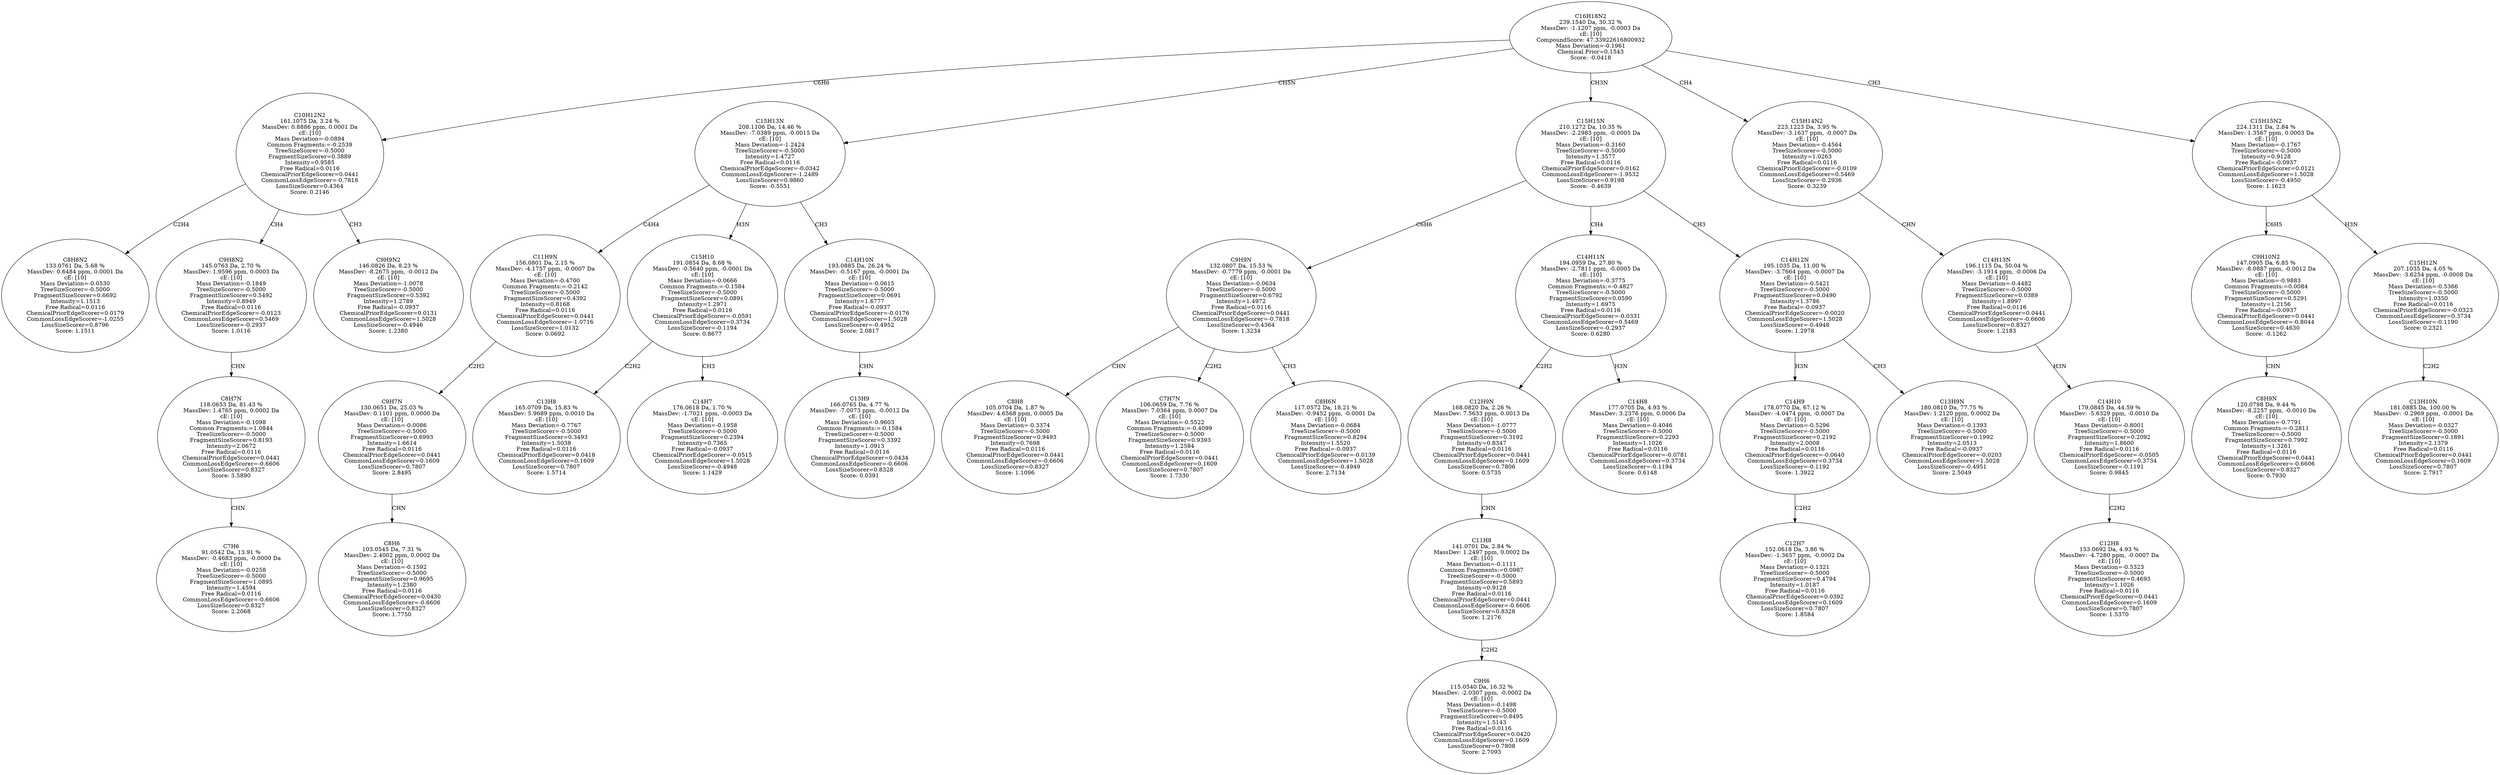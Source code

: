 strict digraph {
v1 [label="C8H8N2\n133.0761 Da, 5.68 %\nMassDev: 0.6484 ppm, 0.0001 Da\ncE: [10]\nMass Deviation=-0.0530\nTreeSizeScorer=-0.5000\nFragmentSizeScorer=0.6692\nIntensity=1.1513\nFree Radical=0.0116\nChemicalPriorEdgeScorer=0.0179\nCommonLossEdgeScorer=-1.0255\nLossSizeScorer=0.8796\nScore: 1.1511"];
v2 [label="C7H6\n91.0542 Da, 13.91 %\nMassDev: -0.4683 ppm, -0.0000 Da\ncE: [10]\nMass Deviation=-0.0258\nTreeSizeScorer=-0.5000\nFragmentSizeScorer=1.0895\nIntensity=1.4594\nFree Radical=0.0116\nCommonLossEdgeScorer=-0.6606\nLossSizeScorer=0.8327\nScore: 2.2068"];
v3 [label="C8H7N\n118.0653 Da, 81.43 %\nMassDev: 1.4765 ppm, 0.0002 Da\ncE: [10]\nMass Deviation=-0.1098\nCommon Fragments:=1.0844\nTreeSizeScorer=-0.5000\nFragmentSizeScorer=0.8193\nIntensity=2.0672\nFree Radical=0.0116\nChemicalPriorEdgeScorer=0.0441\nCommonLossEdgeScorer=-0.6606\nLossSizeScorer=0.8327\nScore: 3.5890"];
v4 [label="C9H8N2\n145.0763 Da, 2.70 %\nMassDev: 1.9596 ppm, 0.0003 Da\ncE: [10]\nMass Deviation=-0.1849\nTreeSizeScorer=-0.5000\nFragmentSizeScorer=0.5492\nIntensity=0.8949\nFree Radical=0.0116\nChemicalPriorEdgeScorer=-0.0123\nCommonLossEdgeScorer=0.5469\nLossSizeScorer=-0.2937\nScore: 1.0116"];
v5 [label="C9H9N2\n146.0826 Da, 8.23 %\nMassDev: -8.2675 ppm, -0.0012 Da\ncE: [10]\nMass Deviation=-1.0078\nTreeSizeScorer=-0.5000\nFragmentSizeScorer=0.5392\nIntensity=1.2789\nFree Radical=-0.0937\nChemicalPriorEdgeScorer=0.0131\nCommonLossEdgeScorer=1.5028\nLossSizeScorer=-0.4946\nScore: 1.2380"];
v6 [label="C10H12N2\n161.1075 Da, 3.24 %\nMassDev: 0.8886 ppm, 0.0001 Da\ncE: [10]\nMass Deviation=-0.0894\nCommon Fragments:=-0.2539\nTreeSizeScorer=-0.5000\nFragmentSizeScorer=0.3889\nIntensity=0.9585\nFree Radical=0.0116\nChemicalPriorEdgeScorer=0.0441\nCommonLossEdgeScorer=-0.7818\nLossSizeScorer=0.4364\nScore: 0.2146"];
v7 [label="C8H6\n103.0545 Da, 7.31 %\nMassDev: 2.4002 ppm, 0.0002 Da\ncE: [10]\nMass Deviation=-0.1592\nTreeSizeScorer=-0.5000\nFragmentSizeScorer=0.9695\nIntensity=1.2380\nFree Radical=0.0116\nChemicalPriorEdgeScorer=0.0430\nCommonLossEdgeScorer=-0.6606\nLossSizeScorer=0.8327\nScore: 1.7750"];
v8 [label="C9H7N\n130.0651 Da, 25.03 %\nMassDev: 0.1101 ppm, 0.0000 Da\ncE: [10]\nMass Deviation=-0.0086\nTreeSizeScorer=-0.5000\nFragmentSizeScorer=0.6993\nIntensity=1.6614\nFree Radical=0.0116\nChemicalPriorEdgeScorer=0.0441\nCommonLossEdgeScorer=0.1609\nLossSizeScorer=0.7807\nScore: 2.8495"];
v9 [label="C11H9N\n156.0801 Da, 2.15 %\nMassDev: -4.1757 ppm, -0.0007 Da\ncE: [10]\nMass Deviation=-0.4700\nCommon Fragments:=-0.2142\nTreeSizeScorer=-0.5000\nFragmentSizeScorer=0.4392\nIntensity=0.8168\nFree Radical=0.0116\nChemicalPriorEdgeScorer=0.0441\nCommonLossEdgeScorer=-1.0716\nLossSizeScorer=1.0132\nScore: 0.0692"];
v10 [label="C13H8\n165.0709 Da, 15.83 %\nMassDev: 5.9689 ppm, 0.0010 Da\ncE: [10]\nMass Deviation=-0.7767\nTreeSizeScorer=-0.5000\nFragmentSizeScorer=0.3493\nIntensity=1.5038\nFree Radical=0.0116\nChemicalPriorEdgeScorer=0.0418\nCommonLossEdgeScorer=0.1609\nLossSizeScorer=0.7807\nScore: 1.5714"];
v11 [label="C14H7\n176.0618 Da, 1.70 %\nMassDev: -1.7021 ppm, -0.0003 Da\ncE: [10]\nMass Deviation=-0.1958\nTreeSizeScorer=-0.5000\nFragmentSizeScorer=0.2394\nIntensity=0.7365\nFree Radical=-0.0937\nChemicalPriorEdgeScorer=-0.0515\nCommonLossEdgeScorer=1.5028\nLossSizeScorer=-0.4948\nScore: 1.1429"];
v12 [label="C15H10\n191.0854 Da, 8.68 %\nMassDev: -0.5640 ppm, -0.0001 Da\ncE: [10]\nMass Deviation=-0.0666\nCommon Fragments:=-0.1584\nTreeSizeScorer=-0.5000\nFragmentSizeScorer=0.0891\nIntensity=1.2971\nFree Radical=0.0116\nChemicalPriorEdgeScorer=-0.0591\nCommonLossEdgeScorer=0.3734\nLossSizeScorer=-0.1194\nScore: 0.8677"];
v13 [label="C13H9\n166.0765 Da, 4.77 %\nMassDev: -7.0073 ppm, -0.0012 Da\ncE: [10]\nMass Deviation=-0.9603\nCommon Fragments:=-0.1584\nTreeSizeScorer=-0.5000\nFragmentSizeScorer=0.3392\nIntensity=1.0913\nFree Radical=0.0116\nChemicalPriorEdgeScorer=0.0434\nCommonLossEdgeScorer=-0.6606\nLossSizeScorer=0.8328\nScore: 0.0391"];
v14 [label="C14H10N\n193.0885 Da, 26.24 %\nMassDev: -0.5167 ppm, -0.0001 Da\ncE: [10]\nMass Deviation=-0.0615\nTreeSizeScorer=-0.5000\nFragmentSizeScorer=0.0691\nIntensity=1.6777\nFree Radical=-0.0937\nChemicalPriorEdgeScorer=-0.0176\nCommonLossEdgeScorer=1.5028\nLossSizeScorer=-0.4952\nScore: 2.0817"];
v15 [label="C15H13N\n208.1106 Da, 14.46 %\nMassDev: -7.0389 ppm, -0.0015 Da\ncE: [10]\nMass Deviation=-1.2424\nTreeSizeScorer=-0.5000\nIntensity=1.4727\nFree Radical=0.0116\nChemicalPriorEdgeScorer=-0.0342\nCommonLossEdgeScorer=-1.2489\nLossSizeScorer=0.9860\nScore: -0.5551"];
v16 [label="C8H8\n105.0704 Da, 1.87 %\nMassDev: 4.6568 ppm, 0.0005 Da\ncE: [10]\nMass Deviation=-0.3374\nTreeSizeScorer=-0.5000\nFragmentSizeScorer=0.9493\nIntensity=0.7698\nFree Radical=0.0116\nChemicalPriorEdgeScorer=0.0441\nCommonLossEdgeScorer=-0.6606\nLossSizeScorer=0.8327\nScore: 1.1096"];
v17 [label="C7H7N\n106.0659 Da, 7.76 %\nMassDev: 7.0364 ppm, 0.0007 Da\ncE: [10]\nMass Deviation=-0.5522\nCommon Fragments:=-0.4099\nTreeSizeScorer=-0.5000\nFragmentSizeScorer=0.9393\nIntensity=1.2584\nFree Radical=0.0116\nChemicalPriorEdgeScorer=0.0441\nCommonLossEdgeScorer=0.1609\nLossSizeScorer=0.7807\nScore: 1.7330"];
v18 [label="C8H6N\n117.0572 Da, 18.21 %\nMassDev: -0.9452 ppm, -0.0001 Da\ncE: [10]\nMass Deviation=-0.0684\nTreeSizeScorer=-0.5000\nFragmentSizeScorer=0.8294\nIntensity=1.5520\nFree Radical=-0.0937\nChemicalPriorEdgeScorer=-0.0139\nCommonLossEdgeScorer=1.5028\nLossSizeScorer=-0.4949\nScore: 2.7134"];
v19 [label="C9H9N\n132.0807 Da, 15.53 %\nMassDev: -0.7779 ppm, -0.0001 Da\ncE: [10]\nMass Deviation=-0.0634\nTreeSizeScorer=-0.5000\nFragmentSizeScorer=0.6792\nIntensity=1.4972\nFree Radical=0.0116\nChemicalPriorEdgeScorer=0.0441\nCommonLossEdgeScorer=-0.7818\nLossSizeScorer=0.4364\nScore: 1.3234"];
v20 [label="C9H6\n115.0540 Da, 16.32 %\nMassDev: -2.0307 ppm, -0.0002 Da\ncE: [10]\nMass Deviation=-0.1498\nTreeSizeScorer=-0.5000\nFragmentSizeScorer=0.8495\nIntensity=1.5143\nFree Radical=0.0116\nChemicalPriorEdgeScorer=0.0420\nCommonLossEdgeScorer=0.1609\nLossSizeScorer=0.7808\nScore: 2.7093"];
v21 [label="C11H8\n141.0701 Da, 2.84 %\nMassDev: 1.2497 ppm, 0.0002 Da\ncE: [10]\nMass Deviation=-0.1111\nCommon Fragments:=0.0987\nTreeSizeScorer=-0.5000\nFragmentSizeScorer=0.5893\nIntensity=0.9128\nFree Radical=0.0116\nChemicalPriorEdgeScorer=0.0441\nCommonLossEdgeScorer=-0.6606\nLossSizeScorer=0.8328\nScore: 1.2176"];
v22 [label="C12H9N\n168.0820 Da, 2.26 %\nMassDev: 7.5633 ppm, 0.0013 Da\ncE: [10]\nMass Deviation=-1.0777\nTreeSizeScorer=-0.5000\nFragmentSizeScorer=0.3192\nIntensity=0.8347\nFree Radical=0.0116\nChemicalPriorEdgeScorer=0.0441\nCommonLossEdgeScorer=0.1609\nLossSizeScorer=0.7806\nScore: 0.5735"];
v23 [label="C14H8\n177.0705 Da, 4.93 %\nMassDev: 3.2376 ppm, 0.0006 Da\ncE: [10]\nMass Deviation=-0.4046\nTreeSizeScorer=-0.5000\nFragmentSizeScorer=0.2293\nIntensity=1.1026\nFree Radical=0.0116\nChemicalPriorEdgeScorer=-0.0781\nCommonLossEdgeScorer=0.3734\nLossSizeScorer=-0.1194\nScore: 0.6148"];
v24 [label="C14H11N\n194.0959 Da, 27.80 %\nMassDev: -2.7811 ppm, -0.0005 Da\ncE: [10]\nMass Deviation=-0.3775\nCommon Fragments:=-0.4827\nTreeSizeScorer=-0.5000\nFragmentSizeScorer=0.0590\nIntensity=1.6975\nFree Radical=0.0116\nChemicalPriorEdgeScorer=-0.0331\nCommonLossEdgeScorer=0.5469\nLossSizeScorer=-0.2937\nScore: 0.6280"];
v25 [label="C12H7\n152.0618 Da, 3.86 %\nMassDev: -1.3657 ppm, -0.0002 Da\ncE: [10]\nMass Deviation=-0.1321\nTreeSizeScorer=-0.5000\nFragmentSizeScorer=0.4794\nIntensity=1.0187\nFree Radical=0.0116\nChemicalPriorEdgeScorer=0.0392\nCommonLossEdgeScorer=0.1609\nLossSizeScorer=0.7807\nScore: 1.8584"];
v26 [label="C14H9\n178.0770 Da, 67.12 %\nMassDev: -4.0474 ppm, -0.0007 Da\ncE: [10]\nMass Deviation=-0.5296\nTreeSizeScorer=-0.5000\nFragmentSizeScorer=0.2192\nIntensity=2.0008\nFree Radical=0.0116\nChemicalPriorEdgeScorer=-0.0640\nCommonLossEdgeScorer=0.3734\nLossSizeScorer=-0.1192\nScore: 1.3922"];
v27 [label="C13H9N\n180.0810 Da, 77.75 %\nMassDev: 1.2120 ppm, 0.0002 Da\ncE: [10]\nMass Deviation=-0.1393\nTreeSizeScorer=-0.5000\nFragmentSizeScorer=0.1992\nIntensity=2.0513\nFree Radical=-0.0937\nChemicalPriorEdgeScorer=-0.0203\nCommonLossEdgeScorer=1.5028\nLossSizeScorer=-0.4951\nScore: 2.5049"];
v28 [label="C14H12N\n195.1035 Da, 11.00 %\nMassDev: -3.7664 ppm, -0.0007 Da\ncE: [10]\nMass Deviation=-0.5421\nTreeSizeScorer=-0.5000\nFragmentSizeScorer=0.0490\nIntensity=1.3786\nFree Radical=-0.0937\nChemicalPriorEdgeScorer=-0.0020\nCommonLossEdgeScorer=1.5028\nLossSizeScorer=-0.4948\nScore: 1.2978"];
v29 [label="C15H15N\n210.1272 Da, 10.35 %\nMassDev: -2.2983 ppm, -0.0005 Da\ncE: [10]\nMass Deviation=-0.3160\nTreeSizeScorer=-0.5000\nIntensity=1.3577\nFree Radical=0.0116\nChemicalPriorEdgeScorer=0.0162\nCommonLossEdgeScorer=-1.9532\nLossSizeScorer=0.9198\nScore: -0.4639"];
v30 [label="C12H8\n153.0692 Da, 4.93 %\nMassDev: -4.7280 ppm, -0.0007 Da\ncE: [10]\nMass Deviation=-0.5323\nTreeSizeScorer=-0.5000\nFragmentSizeScorer=0.4693\nIntensity=1.1026\nFree Radical=0.0116\nChemicalPriorEdgeScorer=0.0441\nCommonLossEdgeScorer=0.1609\nLossSizeScorer=0.7807\nScore: 1.5370"];
v31 [label="C14H10\n179.0845 Da, 44.59 %\nMassDev: -5.6329 ppm, -0.0010 Da\ncE: [10]\nMass Deviation=-0.8001\nTreeSizeScorer=-0.5000\nFragmentSizeScorer=0.2092\nIntensity=1.8600\nFree Radical=0.0116\nChemicalPriorEdgeScorer=-0.0505\nCommonLossEdgeScorer=0.3734\nLossSizeScorer=-0.1191\nScore: 0.9845"];
v32 [label="C14H13N\n196.1115 Da, 50.04 %\nMassDev: -3.1914 ppm, -0.0006 Da\ncE: [10]\nMass Deviation=-0.4482\nTreeSizeScorer=-0.5000\nFragmentSizeScorer=0.0389\nIntensity=1.8997\nFree Radical=0.0116\nChemicalPriorEdgeScorer=0.0441\nCommonLossEdgeScorer=-0.6606\nLossSizeScorer=0.8327\nScore: 1.2183"];
v33 [label="C15H14N2\n223.1223 Da, 3.95 %\nMassDev: -3.1637 ppm, -0.0007 Da\ncE: [10]\nMass Deviation=-0.4564\nTreeSizeScorer=-0.5000\nIntensity=1.0263\nFree Radical=0.0116\nChemicalPriorEdgeScorer=-0.0109\nCommonLossEdgeScorer=0.5469\nLossSizeScorer=-0.2936\nScore: 0.3239"];
v34 [label="C8H9N\n120.0798 Da, 9.44 %\nMassDev: -8.2257 ppm, -0.0010 Da\ncE: [10]\nMass Deviation=-0.7791\nCommon Fragments:=-0.2811\nTreeSizeScorer=-0.5000\nFragmentSizeScorer=0.7992\nIntensity=1.3261\nFree Radical=0.0116\nChemicalPriorEdgeScorer=0.0441\nCommonLossEdgeScorer=-0.6606\nLossSizeScorer=0.8327\nScore: 0.7930"];
v35 [label="C9H10N2\n147.0905 Da, 6.85 %\nMassDev: -8.0887 ppm, -0.0012 Da\ncE: [10]\nMass Deviation=-0.9883\nCommon Fragments:=0.0084\nTreeSizeScorer=-0.5000\nFragmentSizeScorer=0.5291\nIntensity=1.2156\nFree Radical=-0.0937\nChemicalPriorEdgeScorer=0.0441\nCommonLossEdgeScorer=-0.8044\nLossSizeScorer=0.4630\nScore: -0.1262"];
v36 [label="C13H10N\n181.0885 Da, 100.00 %\nMassDev: -0.2969 ppm, -0.0001 Da\ncE: [10]\nMass Deviation=-0.0327\nTreeSizeScorer=-0.5000\nFragmentSizeScorer=0.1891\nIntensity=2.1379\nFree Radical=0.0116\nChemicalPriorEdgeScorer=0.0441\nCommonLossEdgeScorer=0.1609\nLossSizeScorer=0.7807\nScore: 2.7917"];
v37 [label="C15H12N\n207.1035 Da, 4.05 %\nMassDev: -3.6254 ppm, -0.0008 Da\ncE: [10]\nMass Deviation=-0.5366\nTreeSizeScorer=-0.5000\nIntensity=1.0350\nFree Radical=0.0116\nChemicalPriorEdgeScorer=-0.0323\nCommonLossEdgeScorer=0.3734\nLossSizeScorer=-0.1190\nScore: 0.2321"];
v38 [label="C15H15N2\n224.1311 Da, 2.84 %\nMassDev: 1.3567 ppm, 0.0003 Da\ncE: [10]\nMass Deviation=-0.1767\nTreeSizeScorer=-0.5000\nIntensity=0.9128\nFree Radical=-0.0937\nChemicalPriorEdgeScorer=0.0121\nCommonLossEdgeScorer=1.5028\nLossSizeScorer=-0.4950\nScore: 1.1623"];
v39 [label="C16H18N2\n239.1540 Da, 30.32 %\nMassDev: -1.1207 ppm, -0.0003 Da\ncE: [10]\nCompoundScore: 47.33922616800932\nMass Deviation=-0.1961\nChemical Prior=0.1543\nScore: -0.0418"];
v6 -> v1 [label="C2H4"];
v3 -> v2 [label="CHN"];
v4 -> v3 [label="CHN"];
v6 -> v4 [label="CH4"];
v6 -> v5 [label="CH3"];
v39 -> v6 [label="C6H6"];
v8 -> v7 [label="CHN"];
v9 -> v8 [label="C2H2"];
v15 -> v9 [label="C4H4"];
v12 -> v10 [label="C2H2"];
v12 -> v11 [label="CH3"];
v15 -> v12 [label="H3N"];
v14 -> v13 [label="CHN"];
v15 -> v14 [label="CH3"];
v39 -> v15 [label="CH5N"];
v19 -> v16 [label="CHN"];
v19 -> v17 [label="C2H2"];
v19 -> v18 [label="CH3"];
v29 -> v19 [label="C6H6"];
v21 -> v20 [label="C2H2"];
v22 -> v21 [label="CHN"];
v24 -> v22 [label="C2H2"];
v24 -> v23 [label="H3N"];
v29 -> v24 [label="CH4"];
v26 -> v25 [label="C2H2"];
v28 -> v26 [label="H3N"];
v28 -> v27 [label="CH3"];
v29 -> v28 [label="CH3"];
v39 -> v29 [label="CH3N"];
v31 -> v30 [label="C2H2"];
v32 -> v31 [label="H3N"];
v33 -> v32 [label="CHN"];
v39 -> v33 [label="CH4"];
v35 -> v34 [label="CHN"];
v38 -> v35 [label="C6H5"];
v37 -> v36 [label="C2H2"];
v38 -> v37 [label="H3N"];
v39 -> v38 [label="CH3"];
}